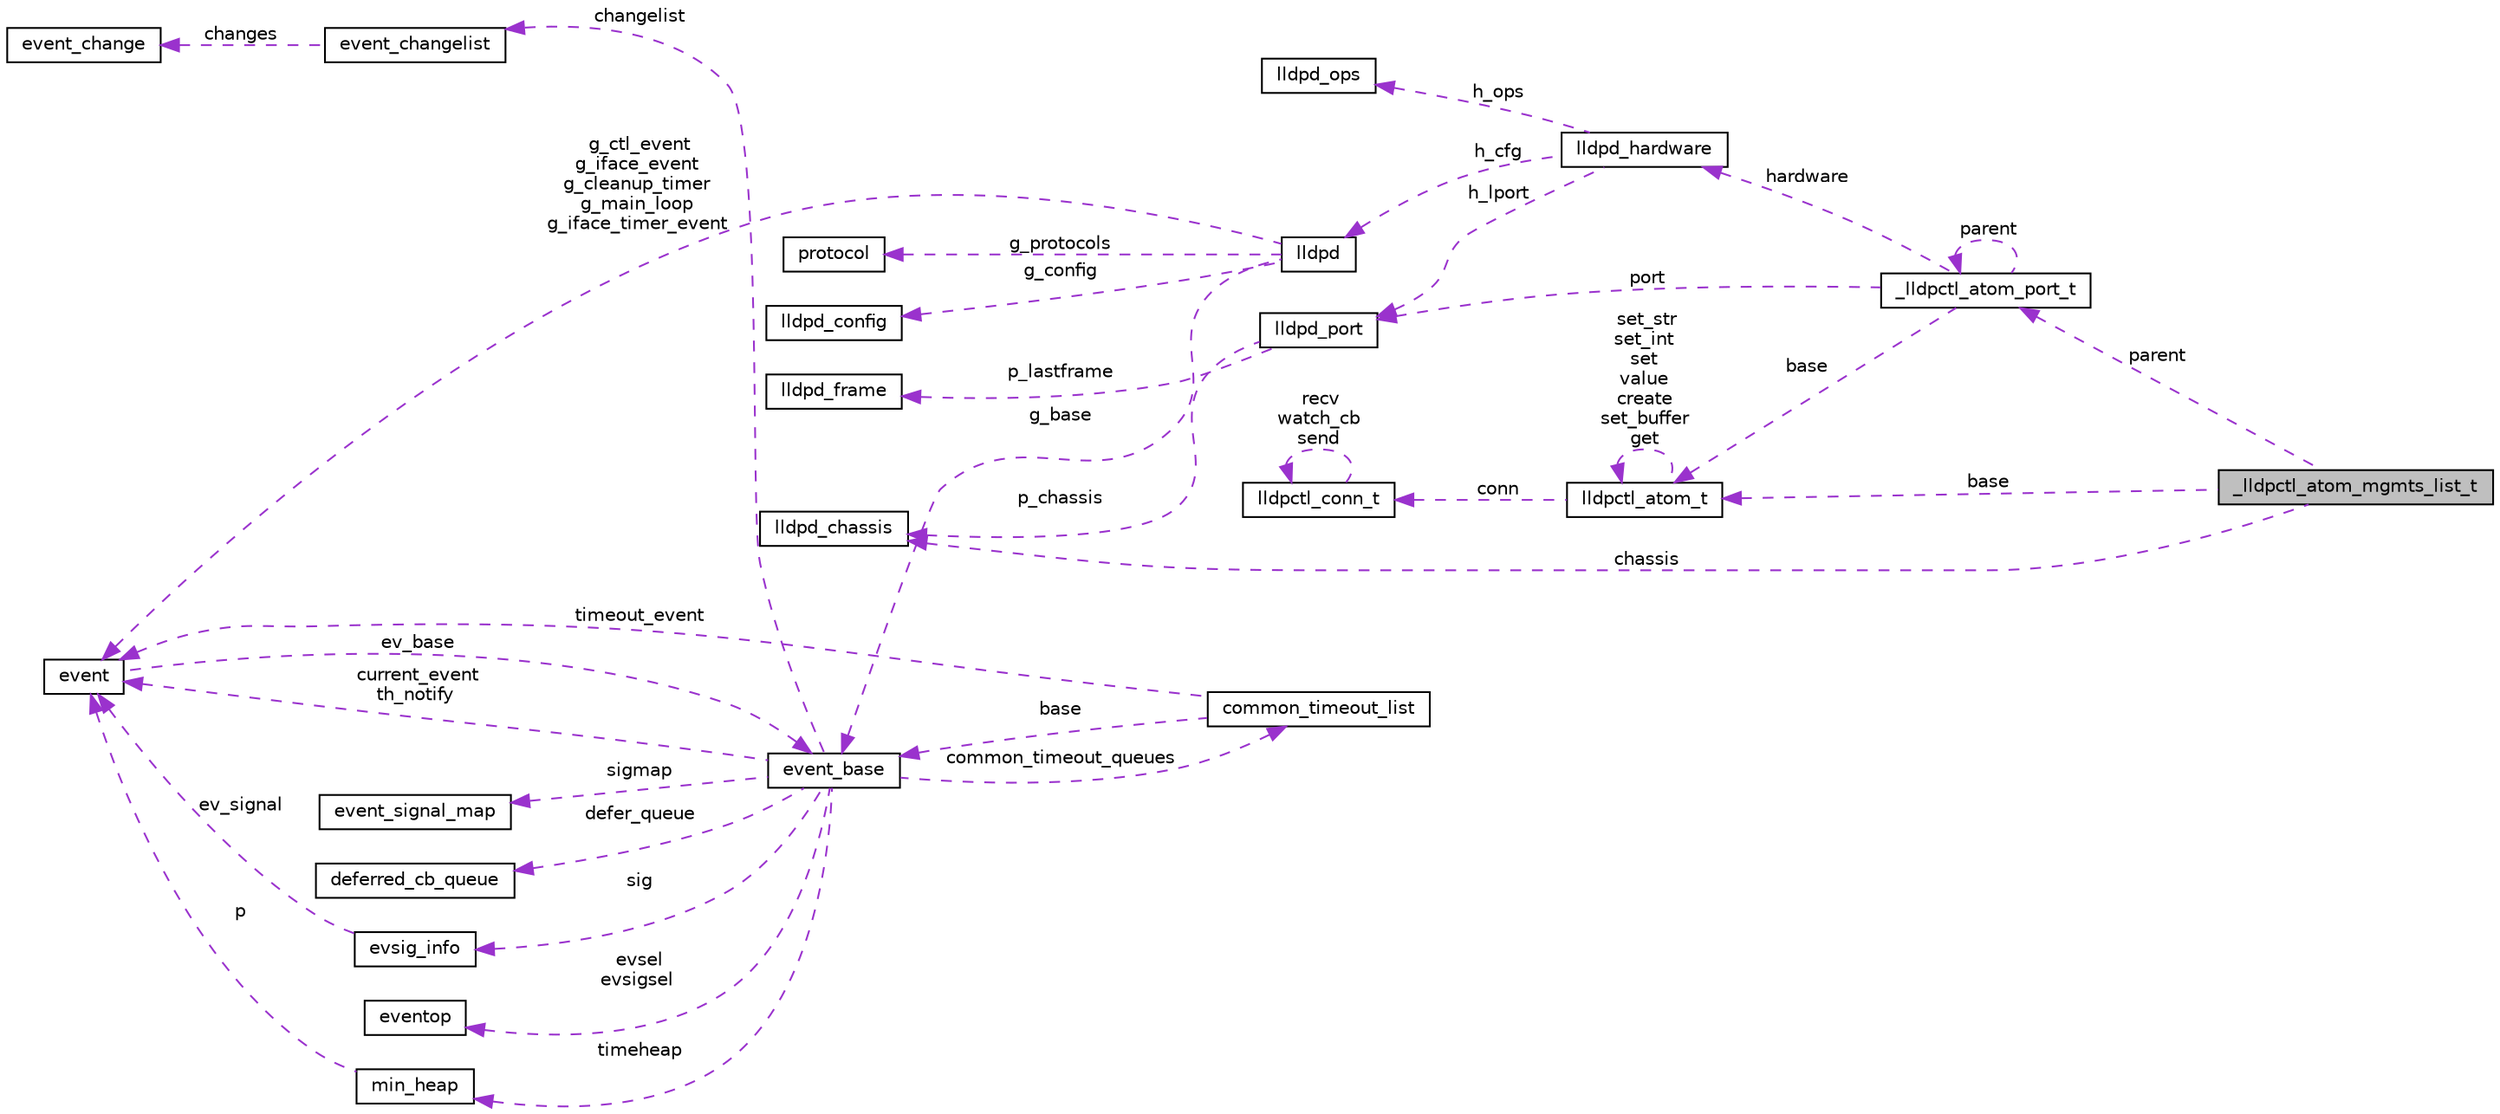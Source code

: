 digraph G
{
  edge [fontname="Helvetica",fontsize="10",labelfontname="Helvetica",labelfontsize="10"];
  node [fontname="Helvetica",fontsize="10",shape=record];
  rankdir="LR";
  Node1 [label="_lldpctl_atom_mgmts_list_t",height=0.2,width=0.4,color="black", fillcolor="grey75", style="filled" fontcolor="black"];
  Node2 -> Node1 [dir="back",color="darkorchid3",fontsize="10",style="dashed",label=" parent" ,fontname="Helvetica"];
  Node2 [label="_lldpctl_atom_port_t",height=0.2,width=0.4,color="black", fillcolor="white", style="filled",URL="$struct__lldpctl__atom__port__t.html"];
  Node2 -> Node2 [dir="back",color="darkorchid3",fontsize="10",style="dashed",label=" parent" ,fontname="Helvetica"];
  Node3 -> Node2 [dir="back",color="darkorchid3",fontsize="10",style="dashed",label=" hardware" ,fontname="Helvetica"];
  Node3 [label="lldpd_hardware",height=0.2,width=0.4,color="black", fillcolor="white", style="filled",URL="$structlldpd__hardware.html"];
  Node4 -> Node3 [dir="back",color="darkorchid3",fontsize="10",style="dashed",label=" h_cfg" ,fontname="Helvetica"];
  Node4 [label="lldpd",height=0.2,width=0.4,color="black", fillcolor="white", style="filled",URL="$structlldpd.html"];
  Node5 -> Node4 [dir="back",color="darkorchid3",fontsize="10",style="dashed",label=" g_protocols" ,fontname="Helvetica"];
  Node5 [label="protocol",height=0.2,width=0.4,color="black", fillcolor="white", style="filled",URL="$structprotocol.html"];
  Node6 -> Node4 [dir="back",color="darkorchid3",fontsize="10",style="dashed",label=" g_ctl_event\ng_iface_event\ng_cleanup_timer\ng_main_loop\ng_iface_timer_event" ,fontname="Helvetica"];
  Node6 [label="event",height=0.2,width=0.4,color="black", fillcolor="white", style="filled",URL="$structevent.html"];
  Node7 -> Node6 [dir="back",color="darkorchid3",fontsize="10",style="dashed",label=" ev_base" ,fontname="Helvetica"];
  Node7 [label="event_base",height=0.2,width=0.4,color="black", fillcolor="white", style="filled",URL="$structevent__base.html"];
  Node8 -> Node7 [dir="back",color="darkorchid3",fontsize="10",style="dashed",label=" evsel\nevsigsel" ,fontname="Helvetica"];
  Node8 [label="eventop",height=0.2,width=0.4,color="black", fillcolor="white", style="filled",URL="$structeventop.html"];
  Node9 -> Node7 [dir="back",color="darkorchid3",fontsize="10",style="dashed",label=" sig" ,fontname="Helvetica"];
  Node9 [label="evsig_info",height=0.2,width=0.4,color="black", fillcolor="white", style="filled",URL="$structevsig__info.html"];
  Node6 -> Node9 [dir="back",color="darkorchid3",fontsize="10",style="dashed",label=" ev_signal" ,fontname="Helvetica"];
  Node10 -> Node7 [dir="back",color="darkorchid3",fontsize="10",style="dashed",label=" timeheap" ,fontname="Helvetica"];
  Node10 [label="min_heap",height=0.2,width=0.4,color="black", fillcolor="white", style="filled",URL="$structmin__heap.html"];
  Node6 -> Node10 [dir="back",color="darkorchid3",fontsize="10",style="dashed",label=" p" ,fontname="Helvetica"];
  Node11 -> Node7 [dir="back",color="darkorchid3",fontsize="10",style="dashed",label=" defer_queue" ,fontname="Helvetica"];
  Node11 [label="deferred_cb_queue",height=0.2,width=0.4,color="black", fillcolor="white", style="filled",URL="$structdeferred__cb__queue.html"];
  Node6 -> Node7 [dir="back",color="darkorchid3",fontsize="10",style="dashed",label=" current_event\nth_notify" ,fontname="Helvetica"];
  Node12 -> Node7 [dir="back",color="darkorchid3",fontsize="10",style="dashed",label=" common_timeout_queues" ,fontname="Helvetica"];
  Node12 [label="common_timeout_list",height=0.2,width=0.4,color="black", fillcolor="white", style="filled",URL="$structcommon__timeout__list.html"];
  Node6 -> Node12 [dir="back",color="darkorchid3",fontsize="10",style="dashed",label=" timeout_event" ,fontname="Helvetica"];
  Node7 -> Node12 [dir="back",color="darkorchid3",fontsize="10",style="dashed",label=" base" ,fontname="Helvetica"];
  Node13 -> Node7 [dir="back",color="darkorchid3",fontsize="10",style="dashed",label=" sigmap" ,fontname="Helvetica"];
  Node13 [label="event_signal_map",height=0.2,width=0.4,color="black", fillcolor="white", style="filled",URL="$structevent__signal__map.html"];
  Node14 -> Node7 [dir="back",color="darkorchid3",fontsize="10",style="dashed",label=" changelist" ,fontname="Helvetica"];
  Node14 [label="event_changelist",height=0.2,width=0.4,color="black", fillcolor="white", style="filled",URL="$structevent__changelist.html"];
  Node15 -> Node14 [dir="back",color="darkorchid3",fontsize="10",style="dashed",label=" changes" ,fontname="Helvetica"];
  Node15 [label="event_change",height=0.2,width=0.4,color="black", fillcolor="white", style="filled",URL="$structevent__change.html"];
  Node16 -> Node4 [dir="back",color="darkorchid3",fontsize="10",style="dashed",label=" g_config" ,fontname="Helvetica"];
  Node16 [label="lldpd_config",height=0.2,width=0.4,color="black", fillcolor="white", style="filled",URL="$structlldpd__config.html"];
  Node7 -> Node4 [dir="back",color="darkorchid3",fontsize="10",style="dashed",label=" g_base" ,fontname="Helvetica"];
  Node17 -> Node3 [dir="back",color="darkorchid3",fontsize="10",style="dashed",label=" h_lport" ,fontname="Helvetica"];
  Node17 [label="lldpd_port",height=0.2,width=0.4,color="black", fillcolor="white", style="filled",URL="$structlldpd__port.html"];
  Node18 -> Node17 [dir="back",color="darkorchid3",fontsize="10",style="dashed",label=" p_lastframe" ,fontname="Helvetica"];
  Node18 [label="lldpd_frame",height=0.2,width=0.4,color="black", fillcolor="white", style="filled",URL="$structlldpd__frame.html"];
  Node19 -> Node17 [dir="back",color="darkorchid3",fontsize="10",style="dashed",label=" p_chassis" ,fontname="Helvetica"];
  Node19 [label="lldpd_chassis",height=0.2,width=0.4,color="black", fillcolor="white", style="filled",URL="$structlldpd__chassis.html"];
  Node20 -> Node3 [dir="back",color="darkorchid3",fontsize="10",style="dashed",label=" h_ops" ,fontname="Helvetica"];
  Node20 [label="lldpd_ops",height=0.2,width=0.4,color="black", fillcolor="white", style="filled",URL="$structlldpd__ops.html"];
  Node21 -> Node2 [dir="back",color="darkorchid3",fontsize="10",style="dashed",label=" base" ,fontname="Helvetica"];
  Node21 [label="lldpctl_atom_t",height=0.2,width=0.4,color="black", fillcolor="white", style="filled",URL="$structlldpctl__atom__t.html"];
  Node22 -> Node21 [dir="back",color="darkorchid3",fontsize="10",style="dashed",label=" conn" ,fontname="Helvetica"];
  Node22 [label="lldpctl_conn_t",height=0.2,width=0.4,color="black", fillcolor="white", style="filled",URL="$structlldpctl__conn__t.html"];
  Node22 -> Node22 [dir="back",color="darkorchid3",fontsize="10",style="dashed",label=" recv\nwatch_cb\nsend" ,fontname="Helvetica"];
  Node21 -> Node21 [dir="back",color="darkorchid3",fontsize="10",style="dashed",label=" set_str\nset_int\nset\nvalue\ncreate\nset_buffer\nget" ,fontname="Helvetica"];
  Node17 -> Node2 [dir="back",color="darkorchid3",fontsize="10",style="dashed",label=" port" ,fontname="Helvetica"];
  Node19 -> Node1 [dir="back",color="darkorchid3",fontsize="10",style="dashed",label=" chassis" ,fontname="Helvetica"];
  Node21 -> Node1 [dir="back",color="darkorchid3",fontsize="10",style="dashed",label=" base" ,fontname="Helvetica"];
}
